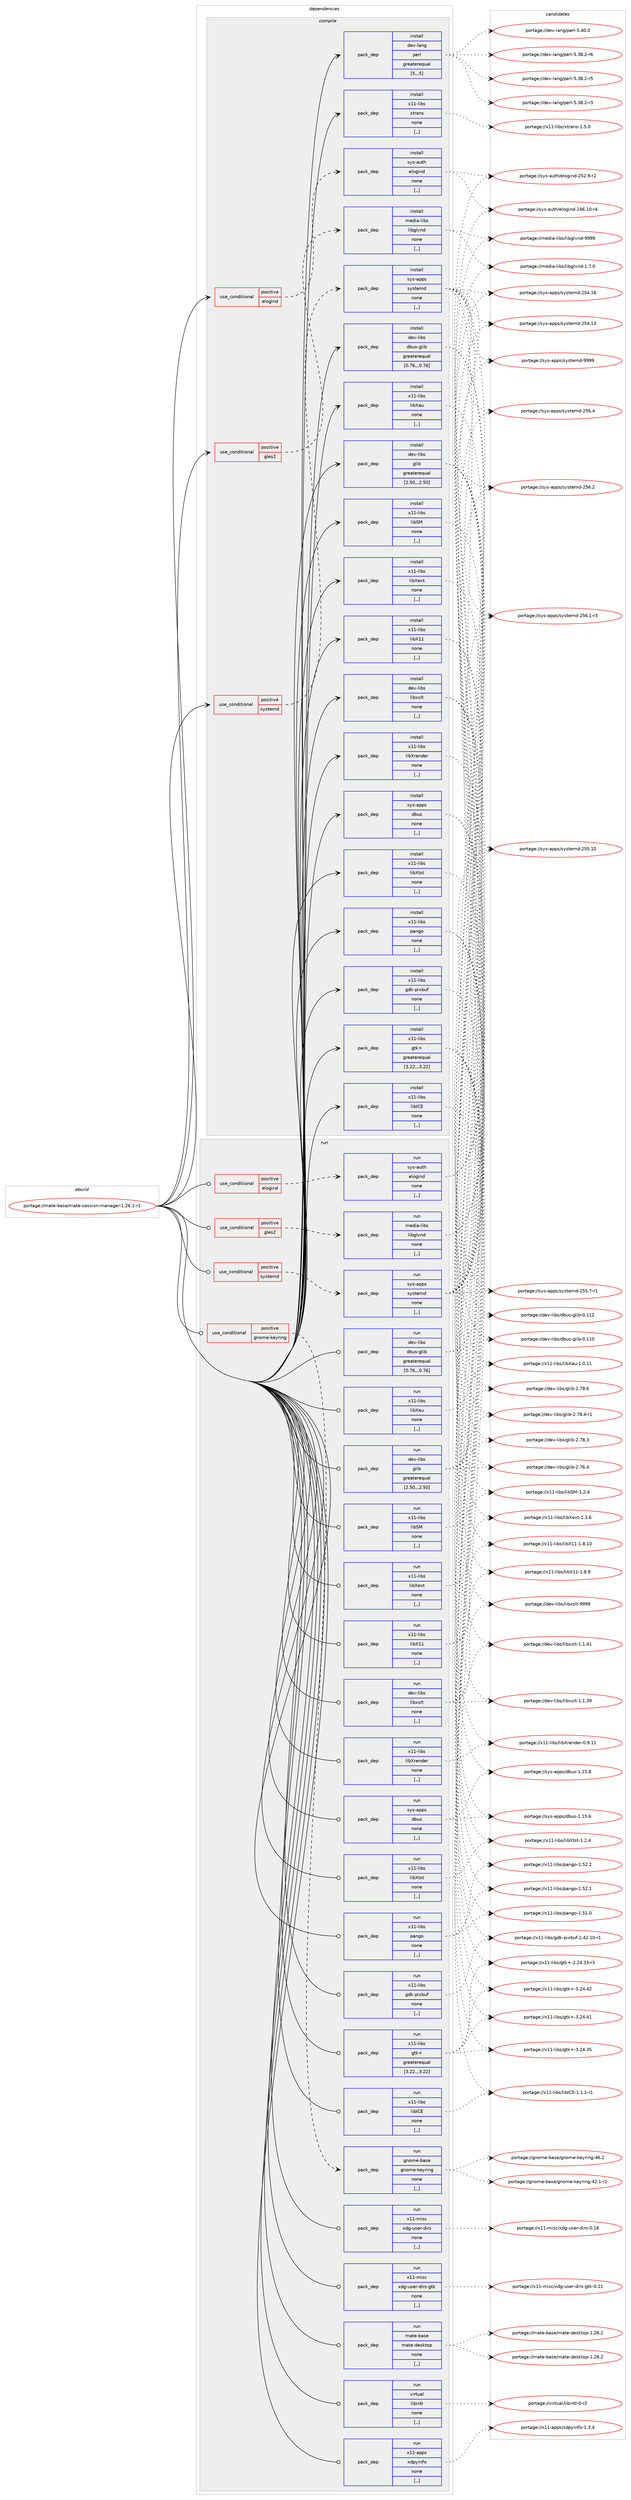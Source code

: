 digraph prolog {

# *************
# Graph options
# *************

newrank=true;
concentrate=true;
compound=true;
graph [rankdir=LR,fontname=Helvetica,fontsize=10,ranksep=1.5];#, ranksep=2.5, nodesep=0.2];
edge  [arrowhead=vee];
node  [fontname=Helvetica,fontsize=10];

# **********
# The ebuild
# **********

subgraph cluster_leftcol {
color=gray;
label=<<i>ebuild</i>>;
id [label="portage://mate-base/mate-session-manager-1.26.1-r1", color=red, width=4, href="../mate-base/mate-session-manager-1.26.1-r1.svg"];
}

# ****************
# The dependencies
# ****************

subgraph cluster_midcol {
color=gray;
label=<<i>dependencies</i>>;
subgraph cluster_compile {
fillcolor="#eeeeee";
style=filled;
label=<<i>compile</i>>;
subgraph cond70994 {
dependency282345 [label=<<TABLE BORDER="0" CELLBORDER="1" CELLSPACING="0" CELLPADDING="4"><TR><TD ROWSPAN="3" CELLPADDING="10">use_conditional</TD></TR><TR><TD>positive</TD></TR><TR><TD>elogind</TD></TR></TABLE>>, shape=none, color=red];
subgraph pack209040 {
dependency282346 [label=<<TABLE BORDER="0" CELLBORDER="1" CELLSPACING="0" CELLPADDING="4" WIDTH="220"><TR><TD ROWSPAN="6" CELLPADDING="30">pack_dep</TD></TR><TR><TD WIDTH="110">install</TD></TR><TR><TD>sys-auth</TD></TR><TR><TD>elogind</TD></TR><TR><TD>none</TD></TR><TR><TD>[,,]</TD></TR></TABLE>>, shape=none, color=blue];
}
dependency282345:e -> dependency282346:w [weight=20,style="dashed",arrowhead="vee"];
}
id:e -> dependency282345:w [weight=20,style="solid",arrowhead="vee"];
subgraph cond70995 {
dependency282347 [label=<<TABLE BORDER="0" CELLBORDER="1" CELLSPACING="0" CELLPADDING="4"><TR><TD ROWSPAN="3" CELLPADDING="10">use_conditional</TD></TR><TR><TD>positive</TD></TR><TR><TD>gles2</TD></TR></TABLE>>, shape=none, color=red];
subgraph pack209041 {
dependency282348 [label=<<TABLE BORDER="0" CELLBORDER="1" CELLSPACING="0" CELLPADDING="4" WIDTH="220"><TR><TD ROWSPAN="6" CELLPADDING="30">pack_dep</TD></TR><TR><TD WIDTH="110">install</TD></TR><TR><TD>media-libs</TD></TR><TR><TD>libglvnd</TD></TR><TR><TD>none</TD></TR><TR><TD>[,,]</TD></TR></TABLE>>, shape=none, color=blue];
}
dependency282347:e -> dependency282348:w [weight=20,style="dashed",arrowhead="vee"];
}
id:e -> dependency282347:w [weight=20,style="solid",arrowhead="vee"];
subgraph cond70996 {
dependency282349 [label=<<TABLE BORDER="0" CELLBORDER="1" CELLSPACING="0" CELLPADDING="4"><TR><TD ROWSPAN="3" CELLPADDING="10">use_conditional</TD></TR><TR><TD>positive</TD></TR><TR><TD>systemd</TD></TR></TABLE>>, shape=none, color=red];
subgraph pack209042 {
dependency282350 [label=<<TABLE BORDER="0" CELLBORDER="1" CELLSPACING="0" CELLPADDING="4" WIDTH="220"><TR><TD ROWSPAN="6" CELLPADDING="30">pack_dep</TD></TR><TR><TD WIDTH="110">install</TD></TR><TR><TD>sys-apps</TD></TR><TR><TD>systemd</TD></TR><TR><TD>none</TD></TR><TR><TD>[,,]</TD></TR></TABLE>>, shape=none, color=blue];
}
dependency282349:e -> dependency282350:w [weight=20,style="dashed",arrowhead="vee"];
}
id:e -> dependency282349:w [weight=20,style="solid",arrowhead="vee"];
subgraph pack209043 {
dependency282351 [label=<<TABLE BORDER="0" CELLBORDER="1" CELLSPACING="0" CELLPADDING="4" WIDTH="220"><TR><TD ROWSPAN="6" CELLPADDING="30">pack_dep</TD></TR><TR><TD WIDTH="110">install</TD></TR><TR><TD>dev-lang</TD></TR><TR><TD>perl</TD></TR><TR><TD>greaterequal</TD></TR><TR><TD>[5,,,5]</TD></TR></TABLE>>, shape=none, color=blue];
}
id:e -> dependency282351:w [weight=20,style="solid",arrowhead="vee"];
subgraph pack209044 {
dependency282352 [label=<<TABLE BORDER="0" CELLBORDER="1" CELLSPACING="0" CELLPADDING="4" WIDTH="220"><TR><TD ROWSPAN="6" CELLPADDING="30">pack_dep</TD></TR><TR><TD WIDTH="110">install</TD></TR><TR><TD>dev-libs</TD></TR><TR><TD>dbus-glib</TD></TR><TR><TD>greaterequal</TD></TR><TR><TD>[0.76,,,0.76]</TD></TR></TABLE>>, shape=none, color=blue];
}
id:e -> dependency282352:w [weight=20,style="solid",arrowhead="vee"];
subgraph pack209045 {
dependency282353 [label=<<TABLE BORDER="0" CELLBORDER="1" CELLSPACING="0" CELLPADDING="4" WIDTH="220"><TR><TD ROWSPAN="6" CELLPADDING="30">pack_dep</TD></TR><TR><TD WIDTH="110">install</TD></TR><TR><TD>dev-libs</TD></TR><TR><TD>glib</TD></TR><TR><TD>greaterequal</TD></TR><TR><TD>[2.50,,,2.50]</TD></TR></TABLE>>, shape=none, color=blue];
}
id:e -> dependency282353:w [weight=20,style="solid",arrowhead="vee"];
subgraph pack209046 {
dependency282354 [label=<<TABLE BORDER="0" CELLBORDER="1" CELLSPACING="0" CELLPADDING="4" WIDTH="220"><TR><TD ROWSPAN="6" CELLPADDING="30">pack_dep</TD></TR><TR><TD WIDTH="110">install</TD></TR><TR><TD>dev-libs</TD></TR><TR><TD>libxslt</TD></TR><TR><TD>none</TD></TR><TR><TD>[,,]</TD></TR></TABLE>>, shape=none, color=blue];
}
id:e -> dependency282354:w [weight=20,style="solid",arrowhead="vee"];
subgraph pack209047 {
dependency282355 [label=<<TABLE BORDER="0" CELLBORDER="1" CELLSPACING="0" CELLPADDING="4" WIDTH="220"><TR><TD ROWSPAN="6" CELLPADDING="30">pack_dep</TD></TR><TR><TD WIDTH="110">install</TD></TR><TR><TD>sys-apps</TD></TR><TR><TD>dbus</TD></TR><TR><TD>none</TD></TR><TR><TD>[,,]</TD></TR></TABLE>>, shape=none, color=blue];
}
id:e -> dependency282355:w [weight=20,style="solid",arrowhead="vee"];
subgraph pack209048 {
dependency282356 [label=<<TABLE BORDER="0" CELLBORDER="1" CELLSPACING="0" CELLPADDING="4" WIDTH="220"><TR><TD ROWSPAN="6" CELLPADDING="30">pack_dep</TD></TR><TR><TD WIDTH="110">install</TD></TR><TR><TD>x11-libs</TD></TR><TR><TD>gdk-pixbuf</TD></TR><TR><TD>none</TD></TR><TR><TD>[,,]</TD></TR></TABLE>>, shape=none, color=blue];
}
id:e -> dependency282356:w [weight=20,style="solid",arrowhead="vee"];
subgraph pack209049 {
dependency282357 [label=<<TABLE BORDER="0" CELLBORDER="1" CELLSPACING="0" CELLPADDING="4" WIDTH="220"><TR><TD ROWSPAN="6" CELLPADDING="30">pack_dep</TD></TR><TR><TD WIDTH="110">install</TD></TR><TR><TD>x11-libs</TD></TR><TR><TD>gtk+</TD></TR><TR><TD>greaterequal</TD></TR><TR><TD>[3.22,,,3.22]</TD></TR></TABLE>>, shape=none, color=blue];
}
id:e -> dependency282357:w [weight=20,style="solid",arrowhead="vee"];
subgraph pack209050 {
dependency282358 [label=<<TABLE BORDER="0" CELLBORDER="1" CELLSPACING="0" CELLPADDING="4" WIDTH="220"><TR><TD ROWSPAN="6" CELLPADDING="30">pack_dep</TD></TR><TR><TD WIDTH="110">install</TD></TR><TR><TD>x11-libs</TD></TR><TR><TD>libICE</TD></TR><TR><TD>none</TD></TR><TR><TD>[,,]</TD></TR></TABLE>>, shape=none, color=blue];
}
id:e -> dependency282358:w [weight=20,style="solid",arrowhead="vee"];
subgraph pack209051 {
dependency282359 [label=<<TABLE BORDER="0" CELLBORDER="1" CELLSPACING="0" CELLPADDING="4" WIDTH="220"><TR><TD ROWSPAN="6" CELLPADDING="30">pack_dep</TD></TR><TR><TD WIDTH="110">install</TD></TR><TR><TD>x11-libs</TD></TR><TR><TD>libSM</TD></TR><TR><TD>none</TD></TR><TR><TD>[,,]</TD></TR></TABLE>>, shape=none, color=blue];
}
id:e -> dependency282359:w [weight=20,style="solid",arrowhead="vee"];
subgraph pack209052 {
dependency282360 [label=<<TABLE BORDER="0" CELLBORDER="1" CELLSPACING="0" CELLPADDING="4" WIDTH="220"><TR><TD ROWSPAN="6" CELLPADDING="30">pack_dep</TD></TR><TR><TD WIDTH="110">install</TD></TR><TR><TD>x11-libs</TD></TR><TR><TD>libX11</TD></TR><TR><TD>none</TD></TR><TR><TD>[,,]</TD></TR></TABLE>>, shape=none, color=blue];
}
id:e -> dependency282360:w [weight=20,style="solid",arrowhead="vee"];
subgraph pack209053 {
dependency282361 [label=<<TABLE BORDER="0" CELLBORDER="1" CELLSPACING="0" CELLPADDING="4" WIDTH="220"><TR><TD ROWSPAN="6" CELLPADDING="30">pack_dep</TD></TR><TR><TD WIDTH="110">install</TD></TR><TR><TD>x11-libs</TD></TR><TR><TD>libXau</TD></TR><TR><TD>none</TD></TR><TR><TD>[,,]</TD></TR></TABLE>>, shape=none, color=blue];
}
id:e -> dependency282361:w [weight=20,style="solid",arrowhead="vee"];
subgraph pack209054 {
dependency282362 [label=<<TABLE BORDER="0" CELLBORDER="1" CELLSPACING="0" CELLPADDING="4" WIDTH="220"><TR><TD ROWSPAN="6" CELLPADDING="30">pack_dep</TD></TR><TR><TD WIDTH="110">install</TD></TR><TR><TD>x11-libs</TD></TR><TR><TD>libXext</TD></TR><TR><TD>none</TD></TR><TR><TD>[,,]</TD></TR></TABLE>>, shape=none, color=blue];
}
id:e -> dependency282362:w [weight=20,style="solid",arrowhead="vee"];
subgraph pack209055 {
dependency282363 [label=<<TABLE BORDER="0" CELLBORDER="1" CELLSPACING="0" CELLPADDING="4" WIDTH="220"><TR><TD ROWSPAN="6" CELLPADDING="30">pack_dep</TD></TR><TR><TD WIDTH="110">install</TD></TR><TR><TD>x11-libs</TD></TR><TR><TD>libXrender</TD></TR><TR><TD>none</TD></TR><TR><TD>[,,]</TD></TR></TABLE>>, shape=none, color=blue];
}
id:e -> dependency282363:w [weight=20,style="solid",arrowhead="vee"];
subgraph pack209056 {
dependency282364 [label=<<TABLE BORDER="0" CELLBORDER="1" CELLSPACING="0" CELLPADDING="4" WIDTH="220"><TR><TD ROWSPAN="6" CELLPADDING="30">pack_dep</TD></TR><TR><TD WIDTH="110">install</TD></TR><TR><TD>x11-libs</TD></TR><TR><TD>libXtst</TD></TR><TR><TD>none</TD></TR><TR><TD>[,,]</TD></TR></TABLE>>, shape=none, color=blue];
}
id:e -> dependency282364:w [weight=20,style="solid",arrowhead="vee"];
subgraph pack209057 {
dependency282365 [label=<<TABLE BORDER="0" CELLBORDER="1" CELLSPACING="0" CELLPADDING="4" WIDTH="220"><TR><TD ROWSPAN="6" CELLPADDING="30">pack_dep</TD></TR><TR><TD WIDTH="110">install</TD></TR><TR><TD>x11-libs</TD></TR><TR><TD>pango</TD></TR><TR><TD>none</TD></TR><TR><TD>[,,]</TD></TR></TABLE>>, shape=none, color=blue];
}
id:e -> dependency282365:w [weight=20,style="solid",arrowhead="vee"];
subgraph pack209058 {
dependency282366 [label=<<TABLE BORDER="0" CELLBORDER="1" CELLSPACING="0" CELLPADDING="4" WIDTH="220"><TR><TD ROWSPAN="6" CELLPADDING="30">pack_dep</TD></TR><TR><TD WIDTH="110">install</TD></TR><TR><TD>x11-libs</TD></TR><TR><TD>xtrans</TD></TR><TR><TD>none</TD></TR><TR><TD>[,,]</TD></TR></TABLE>>, shape=none, color=blue];
}
id:e -> dependency282366:w [weight=20,style="solid",arrowhead="vee"];
}
subgraph cluster_compileandrun {
fillcolor="#eeeeee";
style=filled;
label=<<i>compile and run</i>>;
}
subgraph cluster_run {
fillcolor="#eeeeee";
style=filled;
label=<<i>run</i>>;
subgraph cond70997 {
dependency282367 [label=<<TABLE BORDER="0" CELLBORDER="1" CELLSPACING="0" CELLPADDING="4"><TR><TD ROWSPAN="3" CELLPADDING="10">use_conditional</TD></TR><TR><TD>positive</TD></TR><TR><TD>elogind</TD></TR></TABLE>>, shape=none, color=red];
subgraph pack209059 {
dependency282368 [label=<<TABLE BORDER="0" CELLBORDER="1" CELLSPACING="0" CELLPADDING="4" WIDTH="220"><TR><TD ROWSPAN="6" CELLPADDING="30">pack_dep</TD></TR><TR><TD WIDTH="110">run</TD></TR><TR><TD>sys-auth</TD></TR><TR><TD>elogind</TD></TR><TR><TD>none</TD></TR><TR><TD>[,,]</TD></TR></TABLE>>, shape=none, color=blue];
}
dependency282367:e -> dependency282368:w [weight=20,style="dashed",arrowhead="vee"];
}
id:e -> dependency282367:w [weight=20,style="solid",arrowhead="odot"];
subgraph cond70998 {
dependency282369 [label=<<TABLE BORDER="0" CELLBORDER="1" CELLSPACING="0" CELLPADDING="4"><TR><TD ROWSPAN="3" CELLPADDING="10">use_conditional</TD></TR><TR><TD>positive</TD></TR><TR><TD>gles2</TD></TR></TABLE>>, shape=none, color=red];
subgraph pack209060 {
dependency282370 [label=<<TABLE BORDER="0" CELLBORDER="1" CELLSPACING="0" CELLPADDING="4" WIDTH="220"><TR><TD ROWSPAN="6" CELLPADDING="30">pack_dep</TD></TR><TR><TD WIDTH="110">run</TD></TR><TR><TD>media-libs</TD></TR><TR><TD>libglvnd</TD></TR><TR><TD>none</TD></TR><TR><TD>[,,]</TD></TR></TABLE>>, shape=none, color=blue];
}
dependency282369:e -> dependency282370:w [weight=20,style="dashed",arrowhead="vee"];
}
id:e -> dependency282369:w [weight=20,style="solid",arrowhead="odot"];
subgraph cond70999 {
dependency282371 [label=<<TABLE BORDER="0" CELLBORDER="1" CELLSPACING="0" CELLPADDING="4"><TR><TD ROWSPAN="3" CELLPADDING="10">use_conditional</TD></TR><TR><TD>positive</TD></TR><TR><TD>gnome-keyring</TD></TR></TABLE>>, shape=none, color=red];
subgraph pack209061 {
dependency282372 [label=<<TABLE BORDER="0" CELLBORDER="1" CELLSPACING="0" CELLPADDING="4" WIDTH="220"><TR><TD ROWSPAN="6" CELLPADDING="30">pack_dep</TD></TR><TR><TD WIDTH="110">run</TD></TR><TR><TD>gnome-base</TD></TR><TR><TD>gnome-keyring</TD></TR><TR><TD>none</TD></TR><TR><TD>[,,]</TD></TR></TABLE>>, shape=none, color=blue];
}
dependency282371:e -> dependency282372:w [weight=20,style="dashed",arrowhead="vee"];
}
id:e -> dependency282371:w [weight=20,style="solid",arrowhead="odot"];
subgraph cond71000 {
dependency282373 [label=<<TABLE BORDER="0" CELLBORDER="1" CELLSPACING="0" CELLPADDING="4"><TR><TD ROWSPAN="3" CELLPADDING="10">use_conditional</TD></TR><TR><TD>positive</TD></TR><TR><TD>systemd</TD></TR></TABLE>>, shape=none, color=red];
subgraph pack209062 {
dependency282374 [label=<<TABLE BORDER="0" CELLBORDER="1" CELLSPACING="0" CELLPADDING="4" WIDTH="220"><TR><TD ROWSPAN="6" CELLPADDING="30">pack_dep</TD></TR><TR><TD WIDTH="110">run</TD></TR><TR><TD>sys-apps</TD></TR><TR><TD>systemd</TD></TR><TR><TD>none</TD></TR><TR><TD>[,,]</TD></TR></TABLE>>, shape=none, color=blue];
}
dependency282373:e -> dependency282374:w [weight=20,style="dashed",arrowhead="vee"];
}
id:e -> dependency282373:w [weight=20,style="solid",arrowhead="odot"];
subgraph pack209063 {
dependency282375 [label=<<TABLE BORDER="0" CELLBORDER="1" CELLSPACING="0" CELLPADDING="4" WIDTH="220"><TR><TD ROWSPAN="6" CELLPADDING="30">pack_dep</TD></TR><TR><TD WIDTH="110">run</TD></TR><TR><TD>dev-libs</TD></TR><TR><TD>dbus-glib</TD></TR><TR><TD>greaterequal</TD></TR><TR><TD>[0.76,,,0.76]</TD></TR></TABLE>>, shape=none, color=blue];
}
id:e -> dependency282375:w [weight=20,style="solid",arrowhead="odot"];
subgraph pack209064 {
dependency282376 [label=<<TABLE BORDER="0" CELLBORDER="1" CELLSPACING="0" CELLPADDING="4" WIDTH="220"><TR><TD ROWSPAN="6" CELLPADDING="30">pack_dep</TD></TR><TR><TD WIDTH="110">run</TD></TR><TR><TD>dev-libs</TD></TR><TR><TD>glib</TD></TR><TR><TD>greaterequal</TD></TR><TR><TD>[2.50,,,2.50]</TD></TR></TABLE>>, shape=none, color=blue];
}
id:e -> dependency282376:w [weight=20,style="solid",arrowhead="odot"];
subgraph pack209065 {
dependency282377 [label=<<TABLE BORDER="0" CELLBORDER="1" CELLSPACING="0" CELLPADDING="4" WIDTH="220"><TR><TD ROWSPAN="6" CELLPADDING="30">pack_dep</TD></TR><TR><TD WIDTH="110">run</TD></TR><TR><TD>dev-libs</TD></TR><TR><TD>libxslt</TD></TR><TR><TD>none</TD></TR><TR><TD>[,,]</TD></TR></TABLE>>, shape=none, color=blue];
}
id:e -> dependency282377:w [weight=20,style="solid",arrowhead="odot"];
subgraph pack209066 {
dependency282378 [label=<<TABLE BORDER="0" CELLBORDER="1" CELLSPACING="0" CELLPADDING="4" WIDTH="220"><TR><TD ROWSPAN="6" CELLPADDING="30">pack_dep</TD></TR><TR><TD WIDTH="110">run</TD></TR><TR><TD>mate-base</TD></TR><TR><TD>mate-desktop</TD></TR><TR><TD>none</TD></TR><TR><TD>[,,]</TD></TR></TABLE>>, shape=none, color=blue];
}
id:e -> dependency282378:w [weight=20,style="solid",arrowhead="odot"];
subgraph pack209067 {
dependency282379 [label=<<TABLE BORDER="0" CELLBORDER="1" CELLSPACING="0" CELLPADDING="4" WIDTH="220"><TR><TD ROWSPAN="6" CELLPADDING="30">pack_dep</TD></TR><TR><TD WIDTH="110">run</TD></TR><TR><TD>sys-apps</TD></TR><TR><TD>dbus</TD></TR><TR><TD>none</TD></TR><TR><TD>[,,]</TD></TR></TABLE>>, shape=none, color=blue];
}
id:e -> dependency282379:w [weight=20,style="solid",arrowhead="odot"];
subgraph pack209068 {
dependency282380 [label=<<TABLE BORDER="0" CELLBORDER="1" CELLSPACING="0" CELLPADDING="4" WIDTH="220"><TR><TD ROWSPAN="6" CELLPADDING="30">pack_dep</TD></TR><TR><TD WIDTH="110">run</TD></TR><TR><TD>virtual</TD></TR><TR><TD>libintl</TD></TR><TR><TD>none</TD></TR><TR><TD>[,,]</TD></TR></TABLE>>, shape=none, color=blue];
}
id:e -> dependency282380:w [weight=20,style="solid",arrowhead="odot"];
subgraph pack209069 {
dependency282381 [label=<<TABLE BORDER="0" CELLBORDER="1" CELLSPACING="0" CELLPADDING="4" WIDTH="220"><TR><TD ROWSPAN="6" CELLPADDING="30">pack_dep</TD></TR><TR><TD WIDTH="110">run</TD></TR><TR><TD>x11-apps</TD></TR><TR><TD>xdpyinfo</TD></TR><TR><TD>none</TD></TR><TR><TD>[,,]</TD></TR></TABLE>>, shape=none, color=blue];
}
id:e -> dependency282381:w [weight=20,style="solid",arrowhead="odot"];
subgraph pack209070 {
dependency282382 [label=<<TABLE BORDER="0" CELLBORDER="1" CELLSPACING="0" CELLPADDING="4" WIDTH="220"><TR><TD ROWSPAN="6" CELLPADDING="30">pack_dep</TD></TR><TR><TD WIDTH="110">run</TD></TR><TR><TD>x11-libs</TD></TR><TR><TD>gdk-pixbuf</TD></TR><TR><TD>none</TD></TR><TR><TD>[,,]</TD></TR></TABLE>>, shape=none, color=blue];
}
id:e -> dependency282382:w [weight=20,style="solid",arrowhead="odot"];
subgraph pack209071 {
dependency282383 [label=<<TABLE BORDER="0" CELLBORDER="1" CELLSPACING="0" CELLPADDING="4" WIDTH="220"><TR><TD ROWSPAN="6" CELLPADDING="30">pack_dep</TD></TR><TR><TD WIDTH="110">run</TD></TR><TR><TD>x11-libs</TD></TR><TR><TD>gtk+</TD></TR><TR><TD>greaterequal</TD></TR><TR><TD>[3.22,,,3.22]</TD></TR></TABLE>>, shape=none, color=blue];
}
id:e -> dependency282383:w [weight=20,style="solid",arrowhead="odot"];
subgraph pack209072 {
dependency282384 [label=<<TABLE BORDER="0" CELLBORDER="1" CELLSPACING="0" CELLPADDING="4" WIDTH="220"><TR><TD ROWSPAN="6" CELLPADDING="30">pack_dep</TD></TR><TR><TD WIDTH="110">run</TD></TR><TR><TD>x11-libs</TD></TR><TR><TD>libICE</TD></TR><TR><TD>none</TD></TR><TR><TD>[,,]</TD></TR></TABLE>>, shape=none, color=blue];
}
id:e -> dependency282384:w [weight=20,style="solid",arrowhead="odot"];
subgraph pack209073 {
dependency282385 [label=<<TABLE BORDER="0" CELLBORDER="1" CELLSPACING="0" CELLPADDING="4" WIDTH="220"><TR><TD ROWSPAN="6" CELLPADDING="30">pack_dep</TD></TR><TR><TD WIDTH="110">run</TD></TR><TR><TD>x11-libs</TD></TR><TR><TD>libSM</TD></TR><TR><TD>none</TD></TR><TR><TD>[,,]</TD></TR></TABLE>>, shape=none, color=blue];
}
id:e -> dependency282385:w [weight=20,style="solid",arrowhead="odot"];
subgraph pack209074 {
dependency282386 [label=<<TABLE BORDER="0" CELLBORDER="1" CELLSPACING="0" CELLPADDING="4" WIDTH="220"><TR><TD ROWSPAN="6" CELLPADDING="30">pack_dep</TD></TR><TR><TD WIDTH="110">run</TD></TR><TR><TD>x11-libs</TD></TR><TR><TD>libX11</TD></TR><TR><TD>none</TD></TR><TR><TD>[,,]</TD></TR></TABLE>>, shape=none, color=blue];
}
id:e -> dependency282386:w [weight=20,style="solid",arrowhead="odot"];
subgraph pack209075 {
dependency282387 [label=<<TABLE BORDER="0" CELLBORDER="1" CELLSPACING="0" CELLPADDING="4" WIDTH="220"><TR><TD ROWSPAN="6" CELLPADDING="30">pack_dep</TD></TR><TR><TD WIDTH="110">run</TD></TR><TR><TD>x11-libs</TD></TR><TR><TD>libXau</TD></TR><TR><TD>none</TD></TR><TR><TD>[,,]</TD></TR></TABLE>>, shape=none, color=blue];
}
id:e -> dependency282387:w [weight=20,style="solid",arrowhead="odot"];
subgraph pack209076 {
dependency282388 [label=<<TABLE BORDER="0" CELLBORDER="1" CELLSPACING="0" CELLPADDING="4" WIDTH="220"><TR><TD ROWSPAN="6" CELLPADDING="30">pack_dep</TD></TR><TR><TD WIDTH="110">run</TD></TR><TR><TD>x11-libs</TD></TR><TR><TD>libXext</TD></TR><TR><TD>none</TD></TR><TR><TD>[,,]</TD></TR></TABLE>>, shape=none, color=blue];
}
id:e -> dependency282388:w [weight=20,style="solid",arrowhead="odot"];
subgraph pack209077 {
dependency282389 [label=<<TABLE BORDER="0" CELLBORDER="1" CELLSPACING="0" CELLPADDING="4" WIDTH="220"><TR><TD ROWSPAN="6" CELLPADDING="30">pack_dep</TD></TR><TR><TD WIDTH="110">run</TD></TR><TR><TD>x11-libs</TD></TR><TR><TD>libXrender</TD></TR><TR><TD>none</TD></TR><TR><TD>[,,]</TD></TR></TABLE>>, shape=none, color=blue];
}
id:e -> dependency282389:w [weight=20,style="solid",arrowhead="odot"];
subgraph pack209078 {
dependency282390 [label=<<TABLE BORDER="0" CELLBORDER="1" CELLSPACING="0" CELLPADDING="4" WIDTH="220"><TR><TD ROWSPAN="6" CELLPADDING="30">pack_dep</TD></TR><TR><TD WIDTH="110">run</TD></TR><TR><TD>x11-libs</TD></TR><TR><TD>libXtst</TD></TR><TR><TD>none</TD></TR><TR><TD>[,,]</TD></TR></TABLE>>, shape=none, color=blue];
}
id:e -> dependency282390:w [weight=20,style="solid",arrowhead="odot"];
subgraph pack209079 {
dependency282391 [label=<<TABLE BORDER="0" CELLBORDER="1" CELLSPACING="0" CELLPADDING="4" WIDTH="220"><TR><TD ROWSPAN="6" CELLPADDING="30">pack_dep</TD></TR><TR><TD WIDTH="110">run</TD></TR><TR><TD>x11-libs</TD></TR><TR><TD>pango</TD></TR><TR><TD>none</TD></TR><TR><TD>[,,]</TD></TR></TABLE>>, shape=none, color=blue];
}
id:e -> dependency282391:w [weight=20,style="solid",arrowhead="odot"];
subgraph pack209080 {
dependency282392 [label=<<TABLE BORDER="0" CELLBORDER="1" CELLSPACING="0" CELLPADDING="4" WIDTH="220"><TR><TD ROWSPAN="6" CELLPADDING="30">pack_dep</TD></TR><TR><TD WIDTH="110">run</TD></TR><TR><TD>x11-misc</TD></TR><TR><TD>xdg-user-dirs</TD></TR><TR><TD>none</TD></TR><TR><TD>[,,]</TD></TR></TABLE>>, shape=none, color=blue];
}
id:e -> dependency282392:w [weight=20,style="solid",arrowhead="odot"];
subgraph pack209081 {
dependency282393 [label=<<TABLE BORDER="0" CELLBORDER="1" CELLSPACING="0" CELLPADDING="4" WIDTH="220"><TR><TD ROWSPAN="6" CELLPADDING="30">pack_dep</TD></TR><TR><TD WIDTH="110">run</TD></TR><TR><TD>x11-misc</TD></TR><TR><TD>xdg-user-dirs-gtk</TD></TR><TR><TD>none</TD></TR><TR><TD>[,,]</TD></TR></TABLE>>, shape=none, color=blue];
}
id:e -> dependency282393:w [weight=20,style="solid",arrowhead="odot"];
}
}

# **************
# The candidates
# **************

subgraph cluster_choices {
rank=same;
color=gray;
label=<<i>candidates</i>>;

subgraph choice209040 {
color=black;
nodesep=1;
choice1151211154597117116104471011081111031051101004550535046574511450 [label="portage://sys-auth/elogind-252.9-r2", color=red, width=4,href="../sys-auth/elogind-252.9-r2.svg"];
choice115121115459711711610447101108111103105110100455052544649484511452 [label="portage://sys-auth/elogind-246.10-r4", color=red, width=4,href="../sys-auth/elogind-246.10-r4.svg"];
dependency282346:e -> choice1151211154597117116104471011081111031051101004550535046574511450:w [style=dotted,weight="100"];
dependency282346:e -> choice115121115459711711610447101108111103105110100455052544649484511452:w [style=dotted,weight="100"];
}
subgraph choice209041 {
color=black;
nodesep=1;
choice10910110010597451081059811547108105981031081181101004557575757 [label="portage://media-libs/libglvnd-9999", color=red, width=4,href="../media-libs/libglvnd-9999.svg"];
choice1091011001059745108105981154710810598103108118110100454946554648 [label="portage://media-libs/libglvnd-1.7.0", color=red, width=4,href="../media-libs/libglvnd-1.7.0.svg"];
dependency282348:e -> choice10910110010597451081059811547108105981031081181101004557575757:w [style=dotted,weight="100"];
dependency282348:e -> choice1091011001059745108105981154710810598103108118110100454946554648:w [style=dotted,weight="100"];
}
subgraph choice209042 {
color=black;
nodesep=1;
choice1151211154597112112115471151211151161011091004557575757 [label="portage://sys-apps/systemd-9999", color=red, width=4,href="../sys-apps/systemd-9999.svg"];
choice115121115459711211211547115121115116101109100455053544652 [label="portage://sys-apps/systemd-256.4", color=red, width=4,href="../sys-apps/systemd-256.4.svg"];
choice115121115459711211211547115121115116101109100455053544650 [label="portage://sys-apps/systemd-256.2", color=red, width=4,href="../sys-apps/systemd-256.2.svg"];
choice1151211154597112112115471151211151161011091004550535446494511451 [label="portage://sys-apps/systemd-256.1-r3", color=red, width=4,href="../sys-apps/systemd-256.1-r3.svg"];
choice11512111545971121121154711512111511610110910045505353464948 [label="portage://sys-apps/systemd-255.10", color=red, width=4,href="../sys-apps/systemd-255.10.svg"];
choice1151211154597112112115471151211151161011091004550535346554511449 [label="portage://sys-apps/systemd-255.7-r1", color=red, width=4,href="../sys-apps/systemd-255.7-r1.svg"];
choice11512111545971121121154711512111511610110910045505352464954 [label="portage://sys-apps/systemd-254.16", color=red, width=4,href="../sys-apps/systemd-254.16.svg"];
choice11512111545971121121154711512111511610110910045505352464951 [label="portage://sys-apps/systemd-254.13", color=red, width=4,href="../sys-apps/systemd-254.13.svg"];
dependency282350:e -> choice1151211154597112112115471151211151161011091004557575757:w [style=dotted,weight="100"];
dependency282350:e -> choice115121115459711211211547115121115116101109100455053544652:w [style=dotted,weight="100"];
dependency282350:e -> choice115121115459711211211547115121115116101109100455053544650:w [style=dotted,weight="100"];
dependency282350:e -> choice1151211154597112112115471151211151161011091004550535446494511451:w [style=dotted,weight="100"];
dependency282350:e -> choice11512111545971121121154711512111511610110910045505353464948:w [style=dotted,weight="100"];
dependency282350:e -> choice1151211154597112112115471151211151161011091004550535346554511449:w [style=dotted,weight="100"];
dependency282350:e -> choice11512111545971121121154711512111511610110910045505352464954:w [style=dotted,weight="100"];
dependency282350:e -> choice11512111545971121121154711512111511610110910045505352464951:w [style=dotted,weight="100"];
}
subgraph choice209043 {
color=black;
nodesep=1;
choice10010111845108971101034711210111410845534652484648 [label="portage://dev-lang/perl-5.40.0", color=red, width=4,href="../dev-lang/perl-5.40.0.svg"];
choice100101118451089711010347112101114108455346515646504511454 [label="portage://dev-lang/perl-5.38.2-r6", color=red, width=4,href="../dev-lang/perl-5.38.2-r6.svg"];
choice100101118451089711010347112101114108455346515646504511453 [label="portage://dev-lang/perl-5.38.2-r5", color=red, width=4,href="../dev-lang/perl-5.38.2-r5.svg"];
choice100101118451089711010347112101114108455346515646504511451 [label="portage://dev-lang/perl-5.38.2-r3", color=red, width=4,href="../dev-lang/perl-5.38.2-r3.svg"];
dependency282351:e -> choice10010111845108971101034711210111410845534652484648:w [style=dotted,weight="100"];
dependency282351:e -> choice100101118451089711010347112101114108455346515646504511454:w [style=dotted,weight="100"];
dependency282351:e -> choice100101118451089711010347112101114108455346515646504511453:w [style=dotted,weight="100"];
dependency282351:e -> choice100101118451089711010347112101114108455346515646504511451:w [style=dotted,weight="100"];
}
subgraph choice209044 {
color=black;
nodesep=1;
choice100101118451081059811547100981171154510310810598454846494950 [label="portage://dev-libs/dbus-glib-0.112", color=red, width=4,href="../dev-libs/dbus-glib-0.112.svg"];
choice100101118451081059811547100981171154510310810598454846494948 [label="portage://dev-libs/dbus-glib-0.110", color=red, width=4,href="../dev-libs/dbus-glib-0.110.svg"];
dependency282352:e -> choice100101118451081059811547100981171154510310810598454846494950:w [style=dotted,weight="100"];
dependency282352:e -> choice100101118451081059811547100981171154510310810598454846494948:w [style=dotted,weight="100"];
}
subgraph choice209045 {
color=black;
nodesep=1;
choice1001011184510810598115471031081059845504655564654 [label="portage://dev-libs/glib-2.78.6", color=red, width=4,href="../dev-libs/glib-2.78.6.svg"];
choice10010111845108105981154710310810598455046555646524511449 [label="portage://dev-libs/glib-2.78.4-r1", color=red, width=4,href="../dev-libs/glib-2.78.4-r1.svg"];
choice1001011184510810598115471031081059845504655564651 [label="portage://dev-libs/glib-2.78.3", color=red, width=4,href="../dev-libs/glib-2.78.3.svg"];
choice1001011184510810598115471031081059845504655544652 [label="portage://dev-libs/glib-2.76.4", color=red, width=4,href="../dev-libs/glib-2.76.4.svg"];
dependency282353:e -> choice1001011184510810598115471031081059845504655564654:w [style=dotted,weight="100"];
dependency282353:e -> choice10010111845108105981154710310810598455046555646524511449:w [style=dotted,weight="100"];
dependency282353:e -> choice1001011184510810598115471031081059845504655564651:w [style=dotted,weight="100"];
dependency282353:e -> choice1001011184510810598115471031081059845504655544652:w [style=dotted,weight="100"];
}
subgraph choice209046 {
color=black;
nodesep=1;
choice100101118451081059811547108105981201151081164557575757 [label="portage://dev-libs/libxslt-9999", color=red, width=4,href="../dev-libs/libxslt-9999.svg"];
choice1001011184510810598115471081059812011510811645494649465249 [label="portage://dev-libs/libxslt-1.1.41", color=red, width=4,href="../dev-libs/libxslt-1.1.41.svg"];
choice1001011184510810598115471081059812011510811645494649465157 [label="portage://dev-libs/libxslt-1.1.39", color=red, width=4,href="../dev-libs/libxslt-1.1.39.svg"];
dependency282354:e -> choice100101118451081059811547108105981201151081164557575757:w [style=dotted,weight="100"];
dependency282354:e -> choice1001011184510810598115471081059812011510811645494649465249:w [style=dotted,weight="100"];
dependency282354:e -> choice1001011184510810598115471081059812011510811645494649465157:w [style=dotted,weight="100"];
}
subgraph choice209047 {
color=black;
nodesep=1;
choice1151211154597112112115471009811711545494649534656 [label="portage://sys-apps/dbus-1.15.8", color=red, width=4,href="../sys-apps/dbus-1.15.8.svg"];
choice1151211154597112112115471009811711545494649534654 [label="portage://sys-apps/dbus-1.15.6", color=red, width=4,href="../sys-apps/dbus-1.15.6.svg"];
dependency282355:e -> choice1151211154597112112115471009811711545494649534656:w [style=dotted,weight="100"];
dependency282355:e -> choice1151211154597112112115471009811711545494649534654:w [style=dotted,weight="100"];
}
subgraph choice209048 {
color=black;
nodesep=1;
choice1204949451081059811547103100107451121051209811710245504652504649484511449 [label="portage://x11-libs/gdk-pixbuf-2.42.10-r1", color=red, width=4,href="../x11-libs/gdk-pixbuf-2.42.10-r1.svg"];
dependency282356:e -> choice1204949451081059811547103100107451121051209811710245504652504649484511449:w [style=dotted,weight="100"];
}
subgraph choice209049 {
color=black;
nodesep=1;
choice1204949451081059811547103116107434551465052465250 [label="portage://x11-libs/gtk+-3.24.42", color=red, width=4,href="../x11-libs/gtk+-3.24.42.svg"];
choice1204949451081059811547103116107434551465052465249 [label="portage://x11-libs/gtk+-3.24.41", color=red, width=4,href="../x11-libs/gtk+-3.24.41.svg"];
choice1204949451081059811547103116107434551465052465153 [label="portage://x11-libs/gtk+-3.24.35", color=red, width=4,href="../x11-libs/gtk+-3.24.35.svg"];
choice12049494510810598115471031161074345504650524651514511451 [label="portage://x11-libs/gtk+-2.24.33-r3", color=red, width=4,href="../x11-libs/gtk+-2.24.33-r3.svg"];
dependency282357:e -> choice1204949451081059811547103116107434551465052465250:w [style=dotted,weight="100"];
dependency282357:e -> choice1204949451081059811547103116107434551465052465249:w [style=dotted,weight="100"];
dependency282357:e -> choice1204949451081059811547103116107434551465052465153:w [style=dotted,weight="100"];
dependency282357:e -> choice12049494510810598115471031161074345504650524651514511451:w [style=dotted,weight="100"];
}
subgraph choice209050 {
color=black;
nodesep=1;
choice1204949451081059811547108105987367694549464946494511449 [label="portage://x11-libs/libICE-1.1.1-r1", color=red, width=4,href="../x11-libs/libICE-1.1.1-r1.svg"];
dependency282358:e -> choice1204949451081059811547108105987367694549464946494511449:w [style=dotted,weight="100"];
}
subgraph choice209051 {
color=black;
nodesep=1;
choice1204949451081059811547108105988377454946504652 [label="portage://x11-libs/libSM-1.2.4", color=red, width=4,href="../x11-libs/libSM-1.2.4.svg"];
dependency282359:e -> choice1204949451081059811547108105988377454946504652:w [style=dotted,weight="100"];
}
subgraph choice209052 {
color=black;
nodesep=1;
choice12049494510810598115471081059888494945494656464948 [label="portage://x11-libs/libX11-1.8.10", color=red, width=4,href="../x11-libs/libX11-1.8.10.svg"];
choice120494945108105981154710810598884949454946564657 [label="portage://x11-libs/libX11-1.8.9", color=red, width=4,href="../x11-libs/libX11-1.8.9.svg"];
dependency282360:e -> choice12049494510810598115471081059888494945494656464948:w [style=dotted,weight="100"];
dependency282360:e -> choice120494945108105981154710810598884949454946564657:w [style=dotted,weight="100"];
}
subgraph choice209053 {
color=black;
nodesep=1;
choice120494945108105981154710810598889711745494648464949 [label="portage://x11-libs/libXau-1.0.11", color=red, width=4,href="../x11-libs/libXau-1.0.11.svg"];
dependency282361:e -> choice120494945108105981154710810598889711745494648464949:w [style=dotted,weight="100"];
}
subgraph choice209054 {
color=black;
nodesep=1;
choice12049494510810598115471081059888101120116454946514654 [label="portage://x11-libs/libXext-1.3.6", color=red, width=4,href="../x11-libs/libXext-1.3.6.svg"];
dependency282362:e -> choice12049494510810598115471081059888101120116454946514654:w [style=dotted,weight="100"];
}
subgraph choice209055 {
color=black;
nodesep=1;
choice1204949451081059811547108105988811410111010010111445484657464949 [label="portage://x11-libs/libXrender-0.9.11", color=red, width=4,href="../x11-libs/libXrender-0.9.11.svg"];
dependency282363:e -> choice1204949451081059811547108105988811410111010010111445484657464949:w [style=dotted,weight="100"];
}
subgraph choice209056 {
color=black;
nodesep=1;
choice12049494510810598115471081059888116115116454946504652 [label="portage://x11-libs/libXtst-1.2.4", color=red, width=4,href="../x11-libs/libXtst-1.2.4.svg"];
dependency282364:e -> choice12049494510810598115471081059888116115116454946504652:w [style=dotted,weight="100"];
}
subgraph choice209057 {
color=black;
nodesep=1;
choice12049494510810598115471129711010311145494653504650 [label="portage://x11-libs/pango-1.52.2", color=red, width=4,href="../x11-libs/pango-1.52.2.svg"];
choice12049494510810598115471129711010311145494653504649 [label="portage://x11-libs/pango-1.52.1", color=red, width=4,href="../x11-libs/pango-1.52.1.svg"];
choice12049494510810598115471129711010311145494653494648 [label="portage://x11-libs/pango-1.51.0", color=red, width=4,href="../x11-libs/pango-1.51.0.svg"];
dependency282365:e -> choice12049494510810598115471129711010311145494653504650:w [style=dotted,weight="100"];
dependency282365:e -> choice12049494510810598115471129711010311145494653504649:w [style=dotted,weight="100"];
dependency282365:e -> choice12049494510810598115471129711010311145494653494648:w [style=dotted,weight="100"];
}
subgraph choice209058 {
color=black;
nodesep=1;
choice120494945108105981154712011611497110115454946534648 [label="portage://x11-libs/xtrans-1.5.0", color=red, width=4,href="../x11-libs/xtrans-1.5.0.svg"];
dependency282366:e -> choice120494945108105981154712011611497110115454946534648:w [style=dotted,weight="100"];
}
subgraph choice209059 {
color=black;
nodesep=1;
choice1151211154597117116104471011081111031051101004550535046574511450 [label="portage://sys-auth/elogind-252.9-r2", color=red, width=4,href="../sys-auth/elogind-252.9-r2.svg"];
choice115121115459711711610447101108111103105110100455052544649484511452 [label="portage://sys-auth/elogind-246.10-r4", color=red, width=4,href="../sys-auth/elogind-246.10-r4.svg"];
dependency282368:e -> choice1151211154597117116104471011081111031051101004550535046574511450:w [style=dotted,weight="100"];
dependency282368:e -> choice115121115459711711610447101108111103105110100455052544649484511452:w [style=dotted,weight="100"];
}
subgraph choice209060 {
color=black;
nodesep=1;
choice10910110010597451081059811547108105981031081181101004557575757 [label="portage://media-libs/libglvnd-9999", color=red, width=4,href="../media-libs/libglvnd-9999.svg"];
choice1091011001059745108105981154710810598103108118110100454946554648 [label="portage://media-libs/libglvnd-1.7.0", color=red, width=4,href="../media-libs/libglvnd-1.7.0.svg"];
dependency282370:e -> choice10910110010597451081059811547108105981031081181101004557575757:w [style=dotted,weight="100"];
dependency282370:e -> choice1091011001059745108105981154710810598103108118110100454946554648:w [style=dotted,weight="100"];
}
subgraph choice209061 {
color=black;
nodesep=1;
choice10311011110910145989711510147103110111109101451071011211141051101034552544650 [label="portage://gnome-base/gnome-keyring-46.2", color=red, width=4,href="../gnome-base/gnome-keyring-46.2.svg"];
choice103110111109101459897115101471031101111091014510710112111410511010345525046494511450 [label="portage://gnome-base/gnome-keyring-42.1-r2", color=red, width=4,href="../gnome-base/gnome-keyring-42.1-r2.svg"];
dependency282372:e -> choice10311011110910145989711510147103110111109101451071011211141051101034552544650:w [style=dotted,weight="100"];
dependency282372:e -> choice103110111109101459897115101471031101111091014510710112111410511010345525046494511450:w [style=dotted,weight="100"];
}
subgraph choice209062 {
color=black;
nodesep=1;
choice1151211154597112112115471151211151161011091004557575757 [label="portage://sys-apps/systemd-9999", color=red, width=4,href="../sys-apps/systemd-9999.svg"];
choice115121115459711211211547115121115116101109100455053544652 [label="portage://sys-apps/systemd-256.4", color=red, width=4,href="../sys-apps/systemd-256.4.svg"];
choice115121115459711211211547115121115116101109100455053544650 [label="portage://sys-apps/systemd-256.2", color=red, width=4,href="../sys-apps/systemd-256.2.svg"];
choice1151211154597112112115471151211151161011091004550535446494511451 [label="portage://sys-apps/systemd-256.1-r3", color=red, width=4,href="../sys-apps/systemd-256.1-r3.svg"];
choice11512111545971121121154711512111511610110910045505353464948 [label="portage://sys-apps/systemd-255.10", color=red, width=4,href="../sys-apps/systemd-255.10.svg"];
choice1151211154597112112115471151211151161011091004550535346554511449 [label="portage://sys-apps/systemd-255.7-r1", color=red, width=4,href="../sys-apps/systemd-255.7-r1.svg"];
choice11512111545971121121154711512111511610110910045505352464954 [label="portage://sys-apps/systemd-254.16", color=red, width=4,href="../sys-apps/systemd-254.16.svg"];
choice11512111545971121121154711512111511610110910045505352464951 [label="portage://sys-apps/systemd-254.13", color=red, width=4,href="../sys-apps/systemd-254.13.svg"];
dependency282374:e -> choice1151211154597112112115471151211151161011091004557575757:w [style=dotted,weight="100"];
dependency282374:e -> choice115121115459711211211547115121115116101109100455053544652:w [style=dotted,weight="100"];
dependency282374:e -> choice115121115459711211211547115121115116101109100455053544650:w [style=dotted,weight="100"];
dependency282374:e -> choice1151211154597112112115471151211151161011091004550535446494511451:w [style=dotted,weight="100"];
dependency282374:e -> choice11512111545971121121154711512111511610110910045505353464948:w [style=dotted,weight="100"];
dependency282374:e -> choice1151211154597112112115471151211151161011091004550535346554511449:w [style=dotted,weight="100"];
dependency282374:e -> choice11512111545971121121154711512111511610110910045505352464954:w [style=dotted,weight="100"];
dependency282374:e -> choice11512111545971121121154711512111511610110910045505352464951:w [style=dotted,weight="100"];
}
subgraph choice209063 {
color=black;
nodesep=1;
choice100101118451081059811547100981171154510310810598454846494950 [label="portage://dev-libs/dbus-glib-0.112", color=red, width=4,href="../dev-libs/dbus-glib-0.112.svg"];
choice100101118451081059811547100981171154510310810598454846494948 [label="portage://dev-libs/dbus-glib-0.110", color=red, width=4,href="../dev-libs/dbus-glib-0.110.svg"];
dependency282375:e -> choice100101118451081059811547100981171154510310810598454846494950:w [style=dotted,weight="100"];
dependency282375:e -> choice100101118451081059811547100981171154510310810598454846494948:w [style=dotted,weight="100"];
}
subgraph choice209064 {
color=black;
nodesep=1;
choice1001011184510810598115471031081059845504655564654 [label="portage://dev-libs/glib-2.78.6", color=red, width=4,href="../dev-libs/glib-2.78.6.svg"];
choice10010111845108105981154710310810598455046555646524511449 [label="portage://dev-libs/glib-2.78.4-r1", color=red, width=4,href="../dev-libs/glib-2.78.4-r1.svg"];
choice1001011184510810598115471031081059845504655564651 [label="portage://dev-libs/glib-2.78.3", color=red, width=4,href="../dev-libs/glib-2.78.3.svg"];
choice1001011184510810598115471031081059845504655544652 [label="portage://dev-libs/glib-2.76.4", color=red, width=4,href="../dev-libs/glib-2.76.4.svg"];
dependency282376:e -> choice1001011184510810598115471031081059845504655564654:w [style=dotted,weight="100"];
dependency282376:e -> choice10010111845108105981154710310810598455046555646524511449:w [style=dotted,weight="100"];
dependency282376:e -> choice1001011184510810598115471031081059845504655564651:w [style=dotted,weight="100"];
dependency282376:e -> choice1001011184510810598115471031081059845504655544652:w [style=dotted,weight="100"];
}
subgraph choice209065 {
color=black;
nodesep=1;
choice100101118451081059811547108105981201151081164557575757 [label="portage://dev-libs/libxslt-9999", color=red, width=4,href="../dev-libs/libxslt-9999.svg"];
choice1001011184510810598115471081059812011510811645494649465249 [label="portage://dev-libs/libxslt-1.1.41", color=red, width=4,href="../dev-libs/libxslt-1.1.41.svg"];
choice1001011184510810598115471081059812011510811645494649465157 [label="portage://dev-libs/libxslt-1.1.39", color=red, width=4,href="../dev-libs/libxslt-1.1.39.svg"];
dependency282377:e -> choice100101118451081059811547108105981201151081164557575757:w [style=dotted,weight="100"];
dependency282377:e -> choice1001011184510810598115471081059812011510811645494649465249:w [style=dotted,weight="100"];
dependency282377:e -> choice1001011184510810598115471081059812011510811645494649465157:w [style=dotted,weight="100"];
}
subgraph choice209066 {
color=black;
nodesep=1;
choice1099711610145989711510147109971161014510010111510711611111245494650564650 [label="portage://mate-base/mate-desktop-1.28.2", color=red, width=4,href="../mate-base/mate-desktop-1.28.2.svg"];
choice1099711610145989711510147109971161014510010111510711611111245494650544650 [label="portage://mate-base/mate-desktop-1.26.2", color=red, width=4,href="../mate-base/mate-desktop-1.26.2.svg"];
dependency282378:e -> choice1099711610145989711510147109971161014510010111510711611111245494650564650:w [style=dotted,weight="100"];
dependency282378:e -> choice1099711610145989711510147109971161014510010111510711611111245494650544650:w [style=dotted,weight="100"];
}
subgraph choice209067 {
color=black;
nodesep=1;
choice1151211154597112112115471009811711545494649534656 [label="portage://sys-apps/dbus-1.15.8", color=red, width=4,href="../sys-apps/dbus-1.15.8.svg"];
choice1151211154597112112115471009811711545494649534654 [label="portage://sys-apps/dbus-1.15.6", color=red, width=4,href="../sys-apps/dbus-1.15.6.svg"];
dependency282379:e -> choice1151211154597112112115471009811711545494649534656:w [style=dotted,weight="100"];
dependency282379:e -> choice1151211154597112112115471009811711545494649534654:w [style=dotted,weight="100"];
}
subgraph choice209068 {
color=black;
nodesep=1;
choice11810511411611797108471081059810511011610845484511450 [label="portage://virtual/libintl-0-r2", color=red, width=4,href="../virtual/libintl-0-r2.svg"];
dependency282380:e -> choice11810511411611797108471081059810511011610845484511450:w [style=dotted,weight="100"];
}
subgraph choice209069 {
color=black;
nodesep=1;
choice1204949459711211211547120100112121105110102111454946514652 [label="portage://x11-apps/xdpyinfo-1.3.4", color=red, width=4,href="../x11-apps/xdpyinfo-1.3.4.svg"];
dependency282381:e -> choice1204949459711211211547120100112121105110102111454946514652:w [style=dotted,weight="100"];
}
subgraph choice209070 {
color=black;
nodesep=1;
choice1204949451081059811547103100107451121051209811710245504652504649484511449 [label="portage://x11-libs/gdk-pixbuf-2.42.10-r1", color=red, width=4,href="../x11-libs/gdk-pixbuf-2.42.10-r1.svg"];
dependency282382:e -> choice1204949451081059811547103100107451121051209811710245504652504649484511449:w [style=dotted,weight="100"];
}
subgraph choice209071 {
color=black;
nodesep=1;
choice1204949451081059811547103116107434551465052465250 [label="portage://x11-libs/gtk+-3.24.42", color=red, width=4,href="../x11-libs/gtk+-3.24.42.svg"];
choice1204949451081059811547103116107434551465052465249 [label="portage://x11-libs/gtk+-3.24.41", color=red, width=4,href="../x11-libs/gtk+-3.24.41.svg"];
choice1204949451081059811547103116107434551465052465153 [label="portage://x11-libs/gtk+-3.24.35", color=red, width=4,href="../x11-libs/gtk+-3.24.35.svg"];
choice12049494510810598115471031161074345504650524651514511451 [label="portage://x11-libs/gtk+-2.24.33-r3", color=red, width=4,href="../x11-libs/gtk+-2.24.33-r3.svg"];
dependency282383:e -> choice1204949451081059811547103116107434551465052465250:w [style=dotted,weight="100"];
dependency282383:e -> choice1204949451081059811547103116107434551465052465249:w [style=dotted,weight="100"];
dependency282383:e -> choice1204949451081059811547103116107434551465052465153:w [style=dotted,weight="100"];
dependency282383:e -> choice12049494510810598115471031161074345504650524651514511451:w [style=dotted,weight="100"];
}
subgraph choice209072 {
color=black;
nodesep=1;
choice1204949451081059811547108105987367694549464946494511449 [label="portage://x11-libs/libICE-1.1.1-r1", color=red, width=4,href="../x11-libs/libICE-1.1.1-r1.svg"];
dependency282384:e -> choice1204949451081059811547108105987367694549464946494511449:w [style=dotted,weight="100"];
}
subgraph choice209073 {
color=black;
nodesep=1;
choice1204949451081059811547108105988377454946504652 [label="portage://x11-libs/libSM-1.2.4", color=red, width=4,href="../x11-libs/libSM-1.2.4.svg"];
dependency282385:e -> choice1204949451081059811547108105988377454946504652:w [style=dotted,weight="100"];
}
subgraph choice209074 {
color=black;
nodesep=1;
choice12049494510810598115471081059888494945494656464948 [label="portage://x11-libs/libX11-1.8.10", color=red, width=4,href="../x11-libs/libX11-1.8.10.svg"];
choice120494945108105981154710810598884949454946564657 [label="portage://x11-libs/libX11-1.8.9", color=red, width=4,href="../x11-libs/libX11-1.8.9.svg"];
dependency282386:e -> choice12049494510810598115471081059888494945494656464948:w [style=dotted,weight="100"];
dependency282386:e -> choice120494945108105981154710810598884949454946564657:w [style=dotted,weight="100"];
}
subgraph choice209075 {
color=black;
nodesep=1;
choice120494945108105981154710810598889711745494648464949 [label="portage://x11-libs/libXau-1.0.11", color=red, width=4,href="../x11-libs/libXau-1.0.11.svg"];
dependency282387:e -> choice120494945108105981154710810598889711745494648464949:w [style=dotted,weight="100"];
}
subgraph choice209076 {
color=black;
nodesep=1;
choice12049494510810598115471081059888101120116454946514654 [label="portage://x11-libs/libXext-1.3.6", color=red, width=4,href="../x11-libs/libXext-1.3.6.svg"];
dependency282388:e -> choice12049494510810598115471081059888101120116454946514654:w [style=dotted,weight="100"];
}
subgraph choice209077 {
color=black;
nodesep=1;
choice1204949451081059811547108105988811410111010010111445484657464949 [label="portage://x11-libs/libXrender-0.9.11", color=red, width=4,href="../x11-libs/libXrender-0.9.11.svg"];
dependency282389:e -> choice1204949451081059811547108105988811410111010010111445484657464949:w [style=dotted,weight="100"];
}
subgraph choice209078 {
color=black;
nodesep=1;
choice12049494510810598115471081059888116115116454946504652 [label="portage://x11-libs/libXtst-1.2.4", color=red, width=4,href="../x11-libs/libXtst-1.2.4.svg"];
dependency282390:e -> choice12049494510810598115471081059888116115116454946504652:w [style=dotted,weight="100"];
}
subgraph choice209079 {
color=black;
nodesep=1;
choice12049494510810598115471129711010311145494653504650 [label="portage://x11-libs/pango-1.52.2", color=red, width=4,href="../x11-libs/pango-1.52.2.svg"];
choice12049494510810598115471129711010311145494653504649 [label="portage://x11-libs/pango-1.52.1", color=red, width=4,href="../x11-libs/pango-1.52.1.svg"];
choice12049494510810598115471129711010311145494653494648 [label="portage://x11-libs/pango-1.51.0", color=red, width=4,href="../x11-libs/pango-1.51.0.svg"];
dependency282391:e -> choice12049494510810598115471129711010311145494653504650:w [style=dotted,weight="100"];
dependency282391:e -> choice12049494510810598115471129711010311145494653504649:w [style=dotted,weight="100"];
dependency282391:e -> choice12049494510810598115471129711010311145494653494648:w [style=dotted,weight="100"];
}
subgraph choice209080 {
color=black;
nodesep=1;
choice120494945109105115994712010010345117115101114451001051141154548464956 [label="portage://x11-misc/xdg-user-dirs-0.18", color=red, width=4,href="../x11-misc/xdg-user-dirs-0.18.svg"];
dependency282392:e -> choice120494945109105115994712010010345117115101114451001051141154548464956:w [style=dotted,weight="100"];
}
subgraph choice209081 {
color=black;
nodesep=1;
choice12049494510910511599471201001034511711510111445100105114115451031161074548464949 [label="portage://x11-misc/xdg-user-dirs-gtk-0.11", color=red, width=4,href="../x11-misc/xdg-user-dirs-gtk-0.11.svg"];
dependency282393:e -> choice12049494510910511599471201001034511711510111445100105114115451031161074548464949:w [style=dotted,weight="100"];
}
}

}
